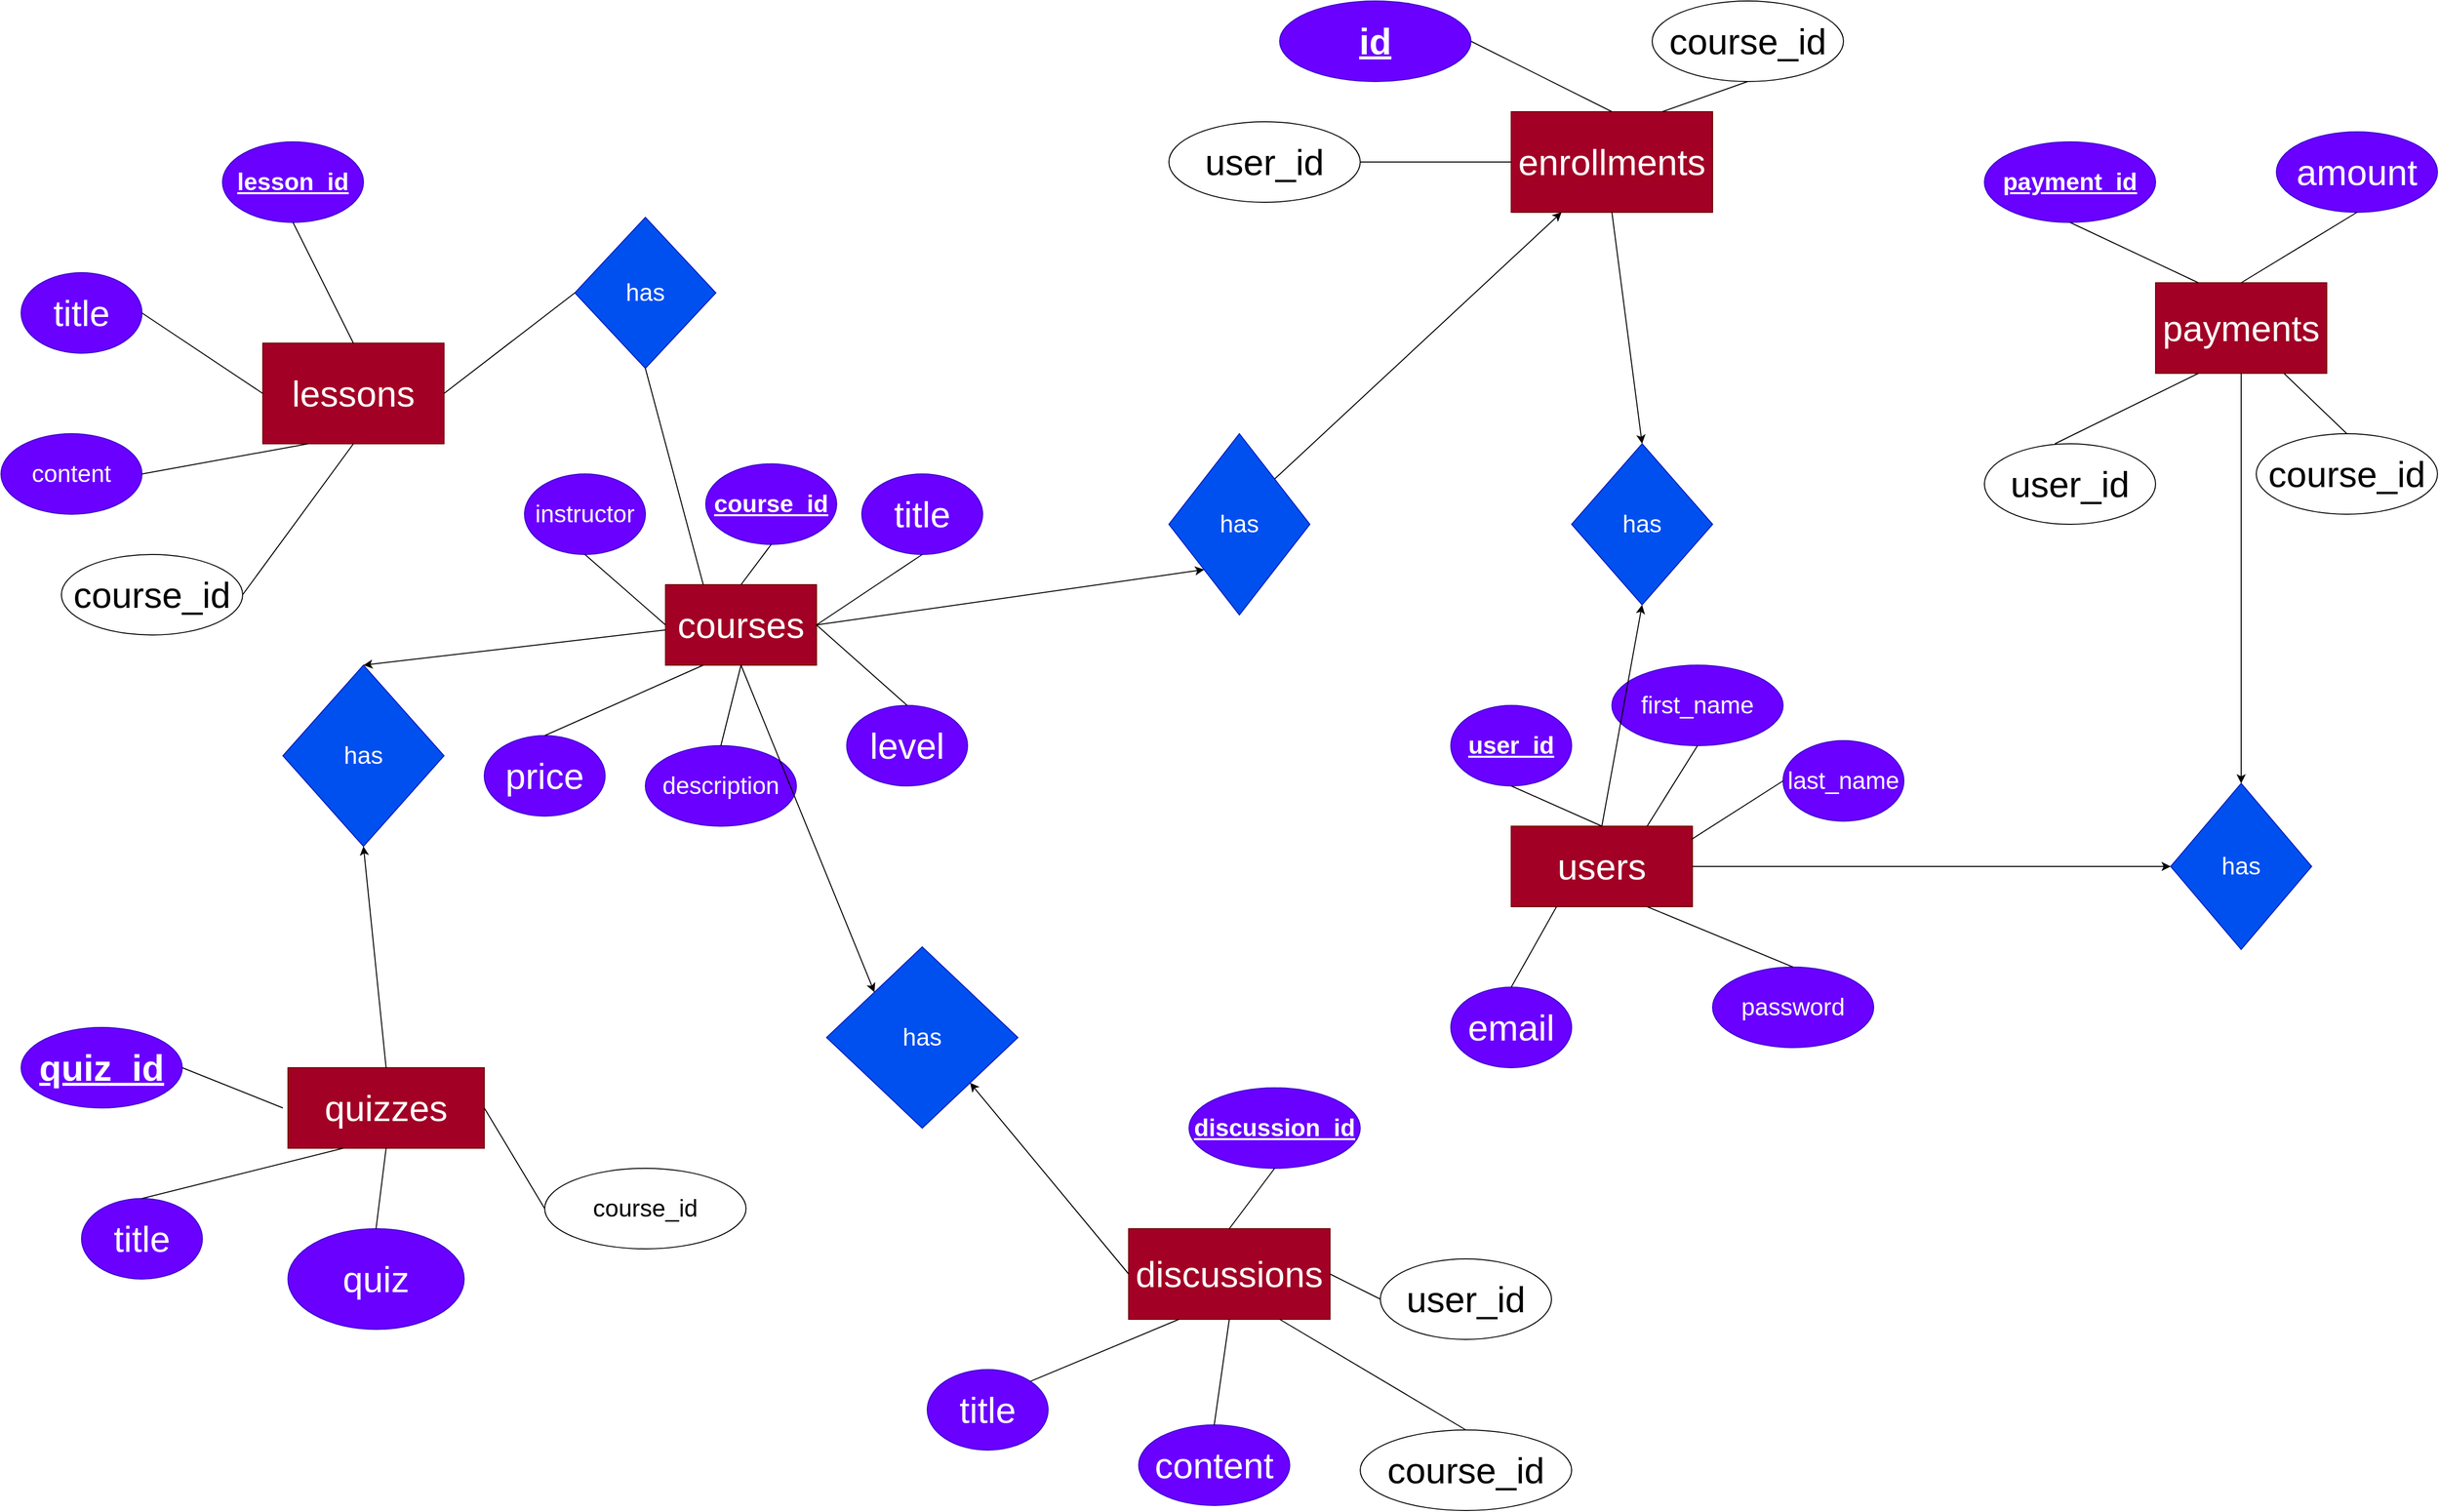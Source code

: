 <mxfile>
    <diagram id="PCKk4YiBaL6FKvD-ARiG" name="Page-1">
        <mxGraphModel dx="3382" dy="744" grid="1" gridSize="20" guides="1" tooltips="1" connect="1" arrows="1" fold="1" page="1" pageScale="1" pageWidth="1100" pageHeight="1700" background="none" math="0" shadow="0">
            <root>
                <mxCell id="0"/>
                <mxCell id="1" parent="0"/>
                <mxCell id="3" value="&lt;font style=&quot;font-size: 36px;&quot;&gt;payments&lt;/font&gt;" style="rounded=0;whiteSpace=wrap;html=1;fillColor=#a20025;fontColor=#ffffff;strokeColor=#6F0000;strokeWidth=1;" parent="1" vertex="1">
                    <mxGeometry x="500" y="315" width="170" height="90" as="geometry"/>
                </mxCell>
                <mxCell id="4" value="&lt;font style=&quot;font-size: 36px;&quot;&gt;quizzes&lt;/font&gt;" style="rounded=0;whiteSpace=wrap;html=1;fillColor=#a20025;fontColor=#ffffff;strokeColor=#6F0000;strokeWidth=1;" parent="1" vertex="1">
                    <mxGeometry x="-1355" y="1095" width="195" height="80" as="geometry"/>
                </mxCell>
                <mxCell id="5" value="&lt;font style=&quot;font-size: 36px;&quot;&gt;discussions&lt;/font&gt;" style="rounded=0;whiteSpace=wrap;html=1;fillColor=#a20025;fontColor=#ffffff;strokeColor=#6F0000;strokeWidth=1;" parent="1" vertex="1">
                    <mxGeometry x="-520" y="1255" width="200" height="90" as="geometry"/>
                </mxCell>
                <mxCell id="6" value="&lt;font style=&quot;font-size: 36px;&quot;&gt;enrollments&lt;/font&gt;" style="rounded=0;whiteSpace=wrap;html=1;fillColor=#a20025;fontColor=#ffffff;strokeColor=#6F0000;strokeWidth=1;" parent="1" vertex="1">
                    <mxGeometry x="-140" y="145" width="200" height="100" as="geometry"/>
                </mxCell>
                <mxCell id="7" value="&lt;font style=&quot;font-size: 36px;&quot;&gt;users&lt;/font&gt;" style="rounded=0;whiteSpace=wrap;html=1;fillColor=#a20025;fontColor=#ffffff;strokeColor=#6F0000;strokeWidth=1;" parent="1" vertex="1">
                    <mxGeometry x="-140" y="855" width="180" height="80" as="geometry"/>
                </mxCell>
                <mxCell id="13" value="&lt;font style=&quot;font-size: 36px;&quot;&gt;courses&lt;/font&gt;" style="rounded=0;whiteSpace=wrap;html=1;fillColor=#a20025;fontColor=#ffffff;strokeColor=#6F0000;strokeWidth=1;" parent="1" vertex="1">
                    <mxGeometry x="-980" y="615" width="150" height="80" as="geometry"/>
                </mxCell>
                <mxCell id="15" value="&lt;font style=&quot;font-size: 36px;&quot;&gt;lessons&lt;/font&gt;" style="rounded=0;whiteSpace=wrap;html=1;fillColor=#a20025;fontColor=#ffffff;strokeColor=#6F0000;strokeWidth=1;" parent="1" vertex="1">
                    <mxGeometry x="-1380" y="375" width="180" height="100" as="geometry"/>
                </mxCell>
                <mxCell id="16" value="&lt;font style=&quot;font-size: 36px;&quot;&gt;price&lt;/font&gt;" style="ellipse;whiteSpace=wrap;html=1;fillColor=#6a00ff;fontColor=#ffffff;strokeColor=#3700CC;strokeWidth=1;" parent="1" vertex="1">
                    <mxGeometry x="-1160" y="765" width="120" height="80" as="geometry"/>
                </mxCell>
                <mxCell id="17" value="&lt;font style=&quot;font-size: 24px;&quot;&gt;content&lt;/font&gt;" style="ellipse;whiteSpace=wrap;html=1;fillColor=#6a00ff;fontColor=#ffffff;strokeColor=#3700CC;strokeWidth=1;" parent="1" vertex="1">
                    <mxGeometry x="-1640" y="465" width="140" height="80" as="geometry"/>
                </mxCell>
                <mxCell id="18" value="&lt;font style=&quot;font-size: 24px;&quot;&gt;instructor&lt;/font&gt;" style="ellipse;whiteSpace=wrap;html=1;fillColor=#6a00ff;fontColor=#ffffff;strokeColor=#3700CC;strokeWidth=1;" parent="1" vertex="1">
                    <mxGeometry x="-1120" y="505" width="120" height="80" as="geometry"/>
                </mxCell>
                <mxCell id="19" value="&lt;font style=&quot;font-size: 36px;&quot;&gt;course_id&lt;/font&gt;" style="ellipse;whiteSpace=wrap;html=1;strokeWidth=1;" parent="1" vertex="1">
                    <mxGeometry x="-1580" y="585" width="180" height="80" as="geometry"/>
                </mxCell>
                <mxCell id="20" value="&lt;font style=&quot;font-size: 24px;&quot;&gt;&lt;u style=&quot;&quot;&gt;&lt;b style=&quot;&quot;&gt;lesson_id&lt;/b&gt;&lt;/u&gt;&lt;/font&gt;" style="ellipse;whiteSpace=wrap;html=1;fillColor=#6a00ff;fontColor=#ffffff;strokeColor=#3700CC;strokeWidth=1;" parent="1" vertex="1">
                    <mxGeometry x="-1420" y="175" width="140" height="80" as="geometry"/>
                </mxCell>
                <mxCell id="22" value="&lt;font style=&quot;font-size: 36px;&quot;&gt;quiz&lt;/font&gt;" style="ellipse;whiteSpace=wrap;html=1;fillColor=#6a00ff;fontColor=#ffffff;strokeColor=#3700CC;strokeWidth=1;" parent="1" vertex="1">
                    <mxGeometry x="-1355" y="1255" width="175" height="100" as="geometry"/>
                </mxCell>
                <mxCell id="23" value="&lt;font style=&quot;font-size: 36px;&quot;&gt;title&lt;/font&gt;" style="ellipse;whiteSpace=wrap;html=1;fillColor=#6a00ff;fontColor=#ffffff;strokeColor=#3700CC;strokeWidth=1;" parent="1" vertex="1">
                    <mxGeometry x="-1560" y="1225" width="120" height="80" as="geometry"/>
                </mxCell>
                <mxCell id="24" value="&lt;font style=&quot;font-size: 36px;&quot;&gt;&lt;u&gt;&lt;b&gt;quiz_id&lt;/b&gt;&lt;/u&gt;&lt;/font&gt;" style="ellipse;whiteSpace=wrap;html=1;fillColor=#6a00ff;fontColor=#ffffff;strokeColor=#3700CC;strokeWidth=1;" parent="1" vertex="1">
                    <mxGeometry x="-1620" y="1055" width="160" height="80" as="geometry"/>
                </mxCell>
                <mxCell id="25" value="&lt;font style=&quot;font-size: 36px;&quot;&gt;title&lt;/font&gt;" style="ellipse;whiteSpace=wrap;html=1;fillColor=#6a00ff;fontColor=#ffffff;strokeColor=#3700CC;strokeWidth=1;" parent="1" vertex="1">
                    <mxGeometry x="-1620" y="305" width="120" height="80" as="geometry"/>
                </mxCell>
                <mxCell id="26" value="&lt;font style=&quot;font-size: 24px;&quot;&gt;&lt;u style=&quot;&quot;&gt;&lt;b style=&quot;&quot;&gt;course_id&lt;/b&gt;&lt;/u&gt;&lt;/font&gt;" style="ellipse;whiteSpace=wrap;html=1;fillColor=#6a00ff;fontColor=#ffffff;strokeColor=#3700CC;strokeWidth=1;" parent="1" vertex="1">
                    <mxGeometry x="-940" y="495" width="130" height="80" as="geometry"/>
                </mxCell>
                <mxCell id="27" value="&lt;font style=&quot;font-size: 36px;&quot;&gt;level&lt;/font&gt;" style="ellipse;whiteSpace=wrap;html=1;fillColor=#6a00ff;fontColor=#ffffff;strokeColor=#3700CC;strokeWidth=1;" parent="1" vertex="1">
                    <mxGeometry x="-800" y="735" width="120" height="80" as="geometry"/>
                </mxCell>
                <mxCell id="29" value="&lt;font style=&quot;font-size: 36px;&quot;&gt;&lt;u&gt;&lt;b&gt;id&lt;/b&gt;&lt;/u&gt;&lt;/font&gt;" style="ellipse;whiteSpace=wrap;html=1;fillColor=#6a00ff;fontColor=#ffffff;strokeColor=#3700CC;strokeWidth=1;" parent="1" vertex="1">
                    <mxGeometry x="-370" y="35" width="190" height="80" as="geometry"/>
                </mxCell>
                <mxCell id="30" value="&lt;font style=&quot;font-size: 36px;&quot;&gt;user_id&lt;/font&gt;" style="ellipse;whiteSpace=wrap;html=1;strokeWidth=1;" parent="1" vertex="1">
                    <mxGeometry x="330" y="475" width="170" height="80" as="geometry"/>
                </mxCell>
                <mxCell id="31" value="&lt;font style=&quot;font-size: 36px;&quot;&gt;amount&lt;/font&gt;" style="ellipse;whiteSpace=wrap;html=1;fillColor=#6a00ff;fontColor=#ffffff;strokeColor=#3700CC;strokeWidth=1;" parent="1" vertex="1">
                    <mxGeometry x="620" y="165" width="160" height="80" as="geometry"/>
                </mxCell>
                <mxCell id="32" value="&lt;font style=&quot;font-size: 36px;&quot;&gt;course_id&lt;/font&gt;" style="ellipse;whiteSpace=wrap;html=1;strokeWidth=1;" parent="1" vertex="1">
                    <mxGeometry x="600" y="465" width="180" height="80" as="geometry"/>
                </mxCell>
                <mxCell id="34" value="&lt;font style=&quot;font-size: 24px;&quot;&gt;&lt;u style=&quot;&quot;&gt;&lt;b style=&quot;&quot;&gt;payment_id&lt;/b&gt;&lt;/u&gt;&lt;/font&gt;" style="ellipse;whiteSpace=wrap;html=1;fillColor=#6a00ff;fontColor=#ffffff;strokeColor=#3700CC;strokeWidth=1;" parent="1" vertex="1">
                    <mxGeometry x="330" y="175" width="170" height="80" as="geometry"/>
                </mxCell>
                <mxCell id="35" value="&lt;font style=&quot;font-size: 36px;&quot;&gt;course_id&lt;/font&gt;" style="ellipse;whiteSpace=wrap;html=1;strokeWidth=1;" parent="1" vertex="1">
                    <mxGeometry y="35" width="190" height="80" as="geometry"/>
                </mxCell>
                <mxCell id="36" value="&lt;font style=&quot;font-size: 36px;&quot;&gt;user_id&lt;/font&gt;" style="ellipse;whiteSpace=wrap;html=1;strokeWidth=1;" parent="1" vertex="1">
                    <mxGeometry x="-480" y="155" width="190" height="80" as="geometry"/>
                </mxCell>
                <mxCell id="38" value="&lt;font style=&quot;font-size: 24px;&quot;&gt;&lt;u style=&quot;&quot;&gt;&lt;b style=&quot;&quot;&gt;user_id&lt;/b&gt;&lt;/u&gt;&lt;/font&gt;" style="ellipse;whiteSpace=wrap;html=1;fillColor=#6a00ff;fontColor=#ffffff;strokeColor=#3700CC;strokeWidth=1;" parent="1" vertex="1">
                    <mxGeometry x="-200" y="735" width="120" height="80" as="geometry"/>
                </mxCell>
                <mxCell id="39" value="&lt;font style=&quot;font-size: 24px;&quot;&gt;first_name&lt;/font&gt;" style="ellipse;whiteSpace=wrap;html=1;fillColor=#6a00ff;fontColor=#ffffff;strokeColor=#3700CC;strokeWidth=1;" parent="1" vertex="1">
                    <mxGeometry x="-40" y="695" width="170" height="80" as="geometry"/>
                </mxCell>
                <mxCell id="40" value="&lt;font style=&quot;font-size: 24px;&quot;&gt;password&lt;/font&gt;" style="ellipse;whiteSpace=wrap;html=1;fillColor=#6a00ff;fontColor=#ffffff;strokeColor=#3700CC;strokeWidth=1;" parent="1" vertex="1">
                    <mxGeometry x="60" y="995" width="160" height="80" as="geometry"/>
                </mxCell>
                <mxCell id="41" value="&lt;font style=&quot;font-size: 36px;&quot;&gt;email&lt;/font&gt;" style="ellipse;whiteSpace=wrap;html=1;fillColor=#6a00ff;fontColor=#ffffff;strokeColor=#3700CC;strokeWidth=1;" parent="1" vertex="1">
                    <mxGeometry x="-200" y="1015" width="120" height="80" as="geometry"/>
                </mxCell>
                <mxCell id="42" value="&lt;font style=&quot;font-size: 24px;&quot;&gt;&lt;u style=&quot;&quot;&gt;&lt;b style=&quot;&quot;&gt;discussion_id&lt;/b&gt;&lt;/u&gt;&lt;/font&gt;" style="ellipse;whiteSpace=wrap;html=1;fillColor=#6a00ff;fontColor=#ffffff;strokeColor=#3700CC;strokeWidth=1;" parent="1" vertex="1">
                    <mxGeometry x="-460" y="1115" width="170" height="80" as="geometry"/>
                </mxCell>
                <mxCell id="43" value="&lt;font style=&quot;font-size: 36px;&quot;&gt;course_id&lt;/font&gt;" style="ellipse;whiteSpace=wrap;html=1;" parent="1" vertex="1">
                    <mxGeometry x="-290" y="1455" width="210" height="80" as="geometry"/>
                </mxCell>
                <mxCell id="44" value="&lt;font style=&quot;font-size: 36px;&quot;&gt;user_id&lt;/font&gt;" style="ellipse;whiteSpace=wrap;html=1;strokeWidth=1;" parent="1" vertex="1">
                    <mxGeometry x="-270" y="1285" width="170" height="80" as="geometry"/>
                </mxCell>
                <mxCell id="45" value="&lt;font style=&quot;font-size: 36px;&quot;&gt;title&lt;/font&gt;" style="ellipse;whiteSpace=wrap;html=1;fontSize=24;fillColor=#6a00ff;fontColor=#ffffff;strokeColor=#3700CC;strokeWidth=1;" parent="1" vertex="1">
                    <mxGeometry x="-720" y="1395" width="120" height="80" as="geometry"/>
                </mxCell>
                <mxCell id="46" value="&lt;font style=&quot;font-size: 36px;&quot;&gt;content&lt;/font&gt;" style="ellipse;whiteSpace=wrap;html=1;fontSize=24;fillColor=#6a00ff;fontColor=#ffffff;strokeColor=#3700CC;" parent="1" vertex="1">
                    <mxGeometry x="-510" y="1450" width="150" height="80" as="geometry"/>
                </mxCell>
                <mxCell id="47" value="&lt;font style=&quot;font-size: 36px;&quot;&gt;title&lt;/font&gt;" style="ellipse;whiteSpace=wrap;html=1;fontSize=24;fillColor=#6a00ff;fontColor=#ffffff;strokeColor=#3700CC;strokeWidth=1;" parent="1" vertex="1">
                    <mxGeometry x="-785" y="505" width="120" height="80" as="geometry"/>
                </mxCell>
                <mxCell id="48" value="description" style="ellipse;whiteSpace=wrap;html=1;fontSize=24;fillColor=#6a00ff;fontColor=#ffffff;strokeColor=#3700CC;strokeWidth=1;" parent="1" vertex="1">
                    <mxGeometry x="-1000" y="775" width="150" height="80" as="geometry"/>
                </mxCell>
                <mxCell id="50" value="has" style="rhombus;whiteSpace=wrap;html=1;fontSize=24;strokeWidth=1;fillColor=#0050ef;fontColor=#ffffff;strokeColor=#001DBC;" parent="1" vertex="1">
                    <mxGeometry x="-80" y="475" width="140" height="160" as="geometry"/>
                </mxCell>
                <mxCell id="51" value="has" style="rhombus;whiteSpace=wrap;html=1;fontSize=24;strokeWidth=1;perimeterSpacing=0;fillColor=#0050ef;fontColor=#ffffff;strokeColor=#001DBC;" parent="1" vertex="1">
                    <mxGeometry x="-1360" y="695" width="160" height="180" as="geometry"/>
                </mxCell>
                <mxCell id="52" value="has" style="rhombus;whiteSpace=wrap;html=1;fontSize=24;fillColor=#0050ef;fontColor=#ffffff;strokeColor=#001DBC;strokeWidth=1;" parent="1" vertex="1">
                    <mxGeometry x="-1070" y="250" width="140" height="150" as="geometry"/>
                </mxCell>
                <mxCell id="53" value="has" style="rhombus;whiteSpace=wrap;html=1;fontSize=24;strokeWidth=1;fillColor=#0050ef;fontColor=#ffffff;strokeColor=#001DBC;" parent="1" vertex="1">
                    <mxGeometry x="-480" y="465" width="140" height="180" as="geometry"/>
                </mxCell>
                <mxCell id="55" value="has" style="rhombus;whiteSpace=wrap;html=1;strokeWidth=1;fontSize=24;fillColor=#0050ef;fontColor=#ffffff;strokeColor=#001DBC;" parent="1" vertex="1">
                    <mxGeometry x="515" y="812.5" width="140" height="165" as="geometry"/>
                </mxCell>
                <mxCell id="56" value="&lt;font style=&quot;font-size: 24px;&quot;&gt;has&lt;/font&gt;" style="rhombus;whiteSpace=wrap;html=1;strokeWidth=1;fontSize=24;fillColor=#0050ef;fontColor=#ffffff;strokeColor=#001DBC;" parent="1" vertex="1">
                    <mxGeometry x="-820" y="975" width="190" height="180" as="geometry"/>
                </mxCell>
                <mxCell id="58" value="" style="endArrow=none;html=1;fontSize=36;exitX=0.5;exitY=0;exitDx=0;exitDy=0;entryX=0.5;entryY=1;entryDx=0;entryDy=0;strokeWidth=1;" parent="1" source="7" target="38" edge="1">
                    <mxGeometry width="50" height="50" relative="1" as="geometry">
                        <mxPoint x="-160" y="745" as="sourcePoint"/>
                        <mxPoint x="-110" y="695" as="targetPoint"/>
                    </mxGeometry>
                </mxCell>
                <mxCell id="72" value="" style="endArrow=none;html=1;fontSize=36;exitX=0.5;exitY=1;exitDx=0;exitDy=0;entryX=0.75;entryY=0;entryDx=0;entryDy=0;strokeWidth=1;" parent="1" source="39" target="7" edge="1">
                    <mxGeometry width="50" height="50" relative="1" as="geometry">
                        <mxPoint x="-160" y="745" as="sourcePoint"/>
                        <mxPoint x="-110" y="695" as="targetPoint"/>
                    </mxGeometry>
                </mxCell>
                <mxCell id="73" value="" style="endArrow=none;html=1;fontSize=36;exitX=0.5;exitY=0;exitDx=0;exitDy=0;entryX=0.25;entryY=1;entryDx=0;entryDy=0;strokeWidth=1;" parent="1" source="41" target="7" edge="1">
                    <mxGeometry width="50" height="50" relative="1" as="geometry">
                        <mxPoint x="-160" y="745" as="sourcePoint"/>
                        <mxPoint x="-110" y="695" as="targetPoint"/>
                    </mxGeometry>
                </mxCell>
                <mxCell id="74" value="" style="endArrow=none;html=1;fontSize=36;exitX=0.5;exitY=0;exitDx=0;exitDy=0;entryX=0.75;entryY=1;entryDx=0;entryDy=0;strokeWidth=1;" parent="1" source="40" target="7" edge="1">
                    <mxGeometry width="50" height="50" relative="1" as="geometry">
                        <mxPoint x="-160" y="745" as="sourcePoint"/>
                        <mxPoint x="-110" y="695" as="targetPoint"/>
                        <Array as="points"/>
                    </mxGeometry>
                </mxCell>
                <mxCell id="75" value="" style="endArrow=none;html=1;fontSize=36;exitX=0.5;exitY=0;exitDx=0;exitDy=0;entryX=0.75;entryY=1;entryDx=0;entryDy=0;strokeWidth=1;" parent="1" source="43" target="5" edge="1">
                    <mxGeometry width="50" height="50" relative="1" as="geometry">
                        <mxPoint x="-160" y="745" as="sourcePoint"/>
                        <mxPoint x="-110" y="695" as="targetPoint"/>
                    </mxGeometry>
                </mxCell>
                <mxCell id="76" value="" style="endArrow=none;html=1;fontSize=36;exitX=0.5;exitY=0;exitDx=0;exitDy=0;entryX=0.5;entryY=1;entryDx=0;entryDy=0;strokeWidth=1;" parent="1" source="46" target="5" edge="1">
                    <mxGeometry width="50" height="50" relative="1" as="geometry">
                        <mxPoint x="-160" y="745" as="sourcePoint"/>
                        <mxPoint x="-110" y="695" as="targetPoint"/>
                    </mxGeometry>
                </mxCell>
                <mxCell id="77" value="" style="endArrow=none;html=1;fontSize=36;exitX=1;exitY=0;exitDx=0;exitDy=0;entryX=0.25;entryY=1;entryDx=0;entryDy=0;strokeWidth=1;" parent="1" source="45" target="5" edge="1">
                    <mxGeometry width="50" height="50" relative="1" as="geometry">
                        <mxPoint x="-160" y="745" as="sourcePoint"/>
                        <mxPoint x="-110" y="695" as="targetPoint"/>
                    </mxGeometry>
                </mxCell>
                <mxCell id="78" value="" style="endArrow=none;html=1;fontSize=36;exitX=0.5;exitY=0;exitDx=0;exitDy=0;entryX=0.5;entryY=1;entryDx=0;entryDy=0;strokeWidth=1;" parent="1" source="5" target="42" edge="1">
                    <mxGeometry width="50" height="50" relative="1" as="geometry">
                        <mxPoint x="-160" y="745" as="sourcePoint"/>
                        <mxPoint x="-110" y="695" as="targetPoint"/>
                    </mxGeometry>
                </mxCell>
                <mxCell id="79" value="" style="endArrow=none;html=1;fontSize=36;exitX=1;exitY=0.5;exitDx=0;exitDy=0;entryX=0;entryY=0.5;entryDx=0;entryDy=0;strokeWidth=1;" parent="1" source="5" target="44" edge="1">
                    <mxGeometry width="50" height="50" relative="1" as="geometry">
                        <mxPoint x="-160" y="745" as="sourcePoint"/>
                        <mxPoint x="-110" y="695" as="targetPoint"/>
                    </mxGeometry>
                </mxCell>
                <mxCell id="80" value="" style="endArrow=none;html=1;fontSize=36;exitX=1;exitY=0.5;exitDx=0;exitDy=0;strokeWidth=1;" parent="1" source="24" edge="1">
                    <mxGeometry width="50" height="50" relative="1" as="geometry">
                        <mxPoint x="-160" y="745" as="sourcePoint"/>
                        <mxPoint x="-1360" y="1135" as="targetPoint"/>
                    </mxGeometry>
                </mxCell>
                <mxCell id="81" value="" style="endArrow=none;html=1;fontSize=36;exitX=0.5;exitY=0;exitDx=0;exitDy=0;strokeWidth=1;" parent="1" source="23" edge="1">
                    <mxGeometry width="50" height="50" relative="1" as="geometry">
                        <mxPoint x="-160" y="745" as="sourcePoint"/>
                        <mxPoint x="-1300" y="1175" as="targetPoint"/>
                    </mxGeometry>
                </mxCell>
                <mxCell id="82" value="" style="endArrow=none;html=1;fontSize=36;exitX=0.5;exitY=0;exitDx=0;exitDy=0;entryX=0.5;entryY=1;entryDx=0;entryDy=0;strokeWidth=1;" parent="1" source="22" target="4" edge="1">
                    <mxGeometry width="50" height="50" relative="1" as="geometry">
                        <mxPoint x="-160" y="745" as="sourcePoint"/>
                        <mxPoint x="-110" y="695" as="targetPoint"/>
                        <Array as="points"/>
                    </mxGeometry>
                </mxCell>
                <mxCell id="84" value="" style="endArrow=none;html=1;fontSize=36;exitX=0;exitY=0.5;exitDx=0;exitDy=0;entryX=0.5;entryY=1;entryDx=0;entryDy=0;strokeWidth=1;" parent="1" source="13" target="18" edge="1">
                    <mxGeometry width="50" height="50" relative="1" as="geometry">
                        <mxPoint x="-160" y="745" as="sourcePoint"/>
                        <mxPoint x="-110" y="695" as="targetPoint"/>
                    </mxGeometry>
                </mxCell>
                <mxCell id="85" value="" style="endArrow=none;html=1;fontSize=36;exitX=0.5;exitY=0;exitDx=0;exitDy=0;entryX=0.5;entryY=1;entryDx=0;entryDy=0;strokeWidth=1;" parent="1" source="13" target="26" edge="1">
                    <mxGeometry width="50" height="50" relative="1" as="geometry">
                        <mxPoint x="-160" y="745" as="sourcePoint"/>
                        <mxPoint x="-110" y="695" as="targetPoint"/>
                    </mxGeometry>
                </mxCell>
                <mxCell id="86" value="" style="endArrow=none;html=1;fontSize=36;exitX=1;exitY=0.5;exitDx=0;exitDy=0;entryX=0.5;entryY=1;entryDx=0;entryDy=0;strokeWidth=1;" parent="1" source="13" target="47" edge="1">
                    <mxGeometry width="50" height="50" relative="1" as="geometry">
                        <mxPoint x="-160" y="745" as="sourcePoint"/>
                        <mxPoint x="-110" y="695" as="targetPoint"/>
                    </mxGeometry>
                </mxCell>
                <mxCell id="87" value="" style="endArrow=none;html=1;fontSize=36;exitX=0.5;exitY=0;exitDx=0;exitDy=0;entryX=0.25;entryY=1;entryDx=0;entryDy=0;strokeWidth=1;" parent="1" source="16" target="13" edge="1">
                    <mxGeometry width="50" height="50" relative="1" as="geometry">
                        <mxPoint x="-160" y="745" as="sourcePoint"/>
                        <mxPoint x="-110" y="695" as="targetPoint"/>
                    </mxGeometry>
                </mxCell>
                <mxCell id="88" value="" style="endArrow=none;html=1;fontSize=36;exitX=0.5;exitY=0;exitDx=0;exitDy=0;entryX=0.5;entryY=1;entryDx=0;entryDy=0;strokeWidth=1;" parent="1" source="48" target="13" edge="1">
                    <mxGeometry width="50" height="50" relative="1" as="geometry">
                        <mxPoint x="-160" y="745" as="sourcePoint"/>
                        <mxPoint x="-110" y="695" as="targetPoint"/>
                    </mxGeometry>
                </mxCell>
                <mxCell id="89" value="" style="endArrow=none;html=1;fontSize=36;exitX=0.5;exitY=0;exitDx=0;exitDy=0;entryX=1;entryY=0.5;entryDx=0;entryDy=0;strokeWidth=1;" parent="1" source="27" target="13" edge="1">
                    <mxGeometry width="50" height="50" relative="1" as="geometry">
                        <mxPoint x="-160" y="745" as="sourcePoint"/>
                        <mxPoint x="-110" y="695" as="targetPoint"/>
                    </mxGeometry>
                </mxCell>
                <mxCell id="90" value="" style="endArrow=none;html=1;fontSize=36;exitX=1;exitY=0.5;exitDx=0;exitDy=0;entryX=0.5;entryY=1;entryDx=0;entryDy=0;strokeWidth=1;" parent="1" source="19" target="15" edge="1">
                    <mxGeometry width="50" height="50" relative="1" as="geometry">
                        <mxPoint x="-160" y="745" as="sourcePoint"/>
                        <mxPoint x="-110" y="695" as="targetPoint"/>
                    </mxGeometry>
                </mxCell>
                <mxCell id="91" value="" style="endArrow=none;html=1;fontSize=36;exitX=1;exitY=0.5;exitDx=0;exitDy=0;entryX=0.25;entryY=1;entryDx=0;entryDy=0;strokeWidth=1;" parent="1" source="17" target="15" edge="1">
                    <mxGeometry width="50" height="50" relative="1" as="geometry">
                        <mxPoint x="-160" y="745" as="sourcePoint"/>
                        <mxPoint x="-110" y="695" as="targetPoint"/>
                    </mxGeometry>
                </mxCell>
                <mxCell id="92" value="" style="endArrow=none;html=1;fontSize=36;exitX=1;exitY=0.5;exitDx=0;exitDy=0;entryX=0;entryY=0.5;entryDx=0;entryDy=0;strokeWidth=1;" parent="1" source="25" target="15" edge="1">
                    <mxGeometry width="50" height="50" relative="1" as="geometry">
                        <mxPoint x="-160" y="745" as="sourcePoint"/>
                        <mxPoint x="-110" y="695" as="targetPoint"/>
                    </mxGeometry>
                </mxCell>
                <mxCell id="93" value="" style="endArrow=none;html=1;fontSize=36;exitX=0.5;exitY=1;exitDx=0;exitDy=0;entryX=0.5;entryY=0;entryDx=0;entryDy=0;strokeWidth=1;" parent="1" source="20" target="15" edge="1">
                    <mxGeometry width="50" height="50" relative="1" as="geometry">
                        <mxPoint x="-160" y="745" as="sourcePoint"/>
                        <mxPoint x="-110" y="695" as="targetPoint"/>
                    </mxGeometry>
                </mxCell>
                <mxCell id="94" value="" style="endArrow=none;html=1;fontSize=36;entryX=0.5;entryY=1;entryDx=0;entryDy=0;exitX=0.75;exitY=0;exitDx=0;exitDy=0;strokeWidth=1;" parent="1" source="6" target="35" edge="1">
                    <mxGeometry width="50" height="50" relative="1" as="geometry">
                        <mxPoint x="-310" y="615" as="sourcePoint"/>
                        <mxPoint x="-260" y="565" as="targetPoint"/>
                    </mxGeometry>
                </mxCell>
                <mxCell id="95" value="" style="endArrow=none;html=1;fontSize=36;entryX=0.5;entryY=0;entryDx=0;entryDy=0;exitX=1;exitY=0.5;exitDx=0;exitDy=0;strokeWidth=1;" parent="1" source="29" target="6" edge="1">
                    <mxGeometry width="50" height="50" relative="1" as="geometry">
                        <mxPoint x="-310" y="615" as="sourcePoint"/>
                        <mxPoint x="-260" y="565" as="targetPoint"/>
                    </mxGeometry>
                </mxCell>
                <mxCell id="96" value="" style="endArrow=none;html=1;fontSize=36;entryX=1;entryY=0.5;entryDx=0;entryDy=0;strokeWidth=1;exitX=0;exitY=0.5;exitDx=0;exitDy=0;" parent="1" source="6" target="36" edge="1">
                    <mxGeometry width="50" height="50" relative="1" as="geometry">
                        <mxPoint x="-310" y="615" as="sourcePoint"/>
                        <mxPoint x="-260" y="565" as="targetPoint"/>
                    </mxGeometry>
                </mxCell>
                <mxCell id="97" value="" style="endArrow=none;html=1;fontSize=36;entryX=0.75;entryY=1;entryDx=0;entryDy=0;exitX=0.5;exitY=0;exitDx=0;exitDy=0;strokeWidth=1;" parent="1" source="32" target="3" edge="1">
                    <mxGeometry width="50" height="50" relative="1" as="geometry">
                        <mxPoint x="-280" y="745" as="sourcePoint"/>
                        <mxPoint x="-230" y="695" as="targetPoint"/>
                    </mxGeometry>
                </mxCell>
                <mxCell id="98" value="" style="endArrow=none;html=1;fontSize=36;entryX=0.25;entryY=1;entryDx=0;entryDy=0;strokeWidth=1;" parent="1" target="3" edge="1">
                    <mxGeometry width="50" height="50" relative="1" as="geometry">
                        <mxPoint x="400" y="475" as="sourcePoint"/>
                        <mxPoint x="-230" y="695" as="targetPoint"/>
                    </mxGeometry>
                </mxCell>
                <mxCell id="99" value="" style="endArrow=none;html=1;fontSize=36;entryX=0.5;entryY=1;entryDx=0;entryDy=0;exitX=0.25;exitY=0;exitDx=0;exitDy=0;strokeWidth=1;" parent="1" source="3" target="34" edge="1">
                    <mxGeometry width="50" height="50" relative="1" as="geometry">
                        <mxPoint x="-280" y="745" as="sourcePoint"/>
                        <mxPoint x="-230" y="695" as="targetPoint"/>
                    </mxGeometry>
                </mxCell>
                <mxCell id="100" value="" style="endArrow=none;html=1;fontSize=36;entryX=0.5;entryY=1;entryDx=0;entryDy=0;exitX=0.5;exitY=0;exitDx=0;exitDy=0;strokeWidth=1;" parent="1" source="3" target="31" edge="1">
                    <mxGeometry width="50" height="50" relative="1" as="geometry">
                        <mxPoint x="-280" y="745" as="sourcePoint"/>
                        <mxPoint x="-230" y="695" as="targetPoint"/>
                    </mxGeometry>
                </mxCell>
                <mxCell id="101" value="" style="endArrow=none;html=1;fontSize=36;exitX=1;exitY=0.5;exitDx=0;exitDy=0;entryX=0;entryY=0.5;entryDx=0;entryDy=0;endSize=6;strokeWidth=1;jumpSize=6;" parent="1" source="15" target="52" edge="1">
                    <mxGeometry width="50" height="50" relative="1" as="geometry">
                        <mxPoint x="-280" y="745" as="sourcePoint"/>
                        <mxPoint x="-230" y="695" as="targetPoint"/>
                        <Array as="points"/>
                    </mxGeometry>
                </mxCell>
                <mxCell id="102" value="" style="endArrow=none;html=1;fontSize=36;exitX=0.5;exitY=1;exitDx=0;exitDy=0;entryX=0.25;entryY=0;entryDx=0;entryDy=0;fontStyle=1;strokeWidth=1;" parent="1" source="52" target="13" edge="1">
                    <mxGeometry width="50" height="50" relative="1" as="geometry">
                        <mxPoint x="-280" y="745" as="sourcePoint"/>
                        <mxPoint x="-230" y="695" as="targetPoint"/>
                    </mxGeometry>
                </mxCell>
                <mxCell id="106" value="" style="endArrow=classic;html=1;strokeWidth=1;fontSize=36;endSize=6;entryX=0;entryY=0.5;entryDx=0;entryDy=0;exitX=1;exitY=0.5;exitDx=0;exitDy=0;" parent="1" source="7" target="55" edge="1">
                    <mxGeometry width="50" height="50" relative="1" as="geometry">
                        <mxPoint x="160" y="730" as="sourcePoint"/>
                        <mxPoint x="210" y="680" as="targetPoint"/>
                    </mxGeometry>
                </mxCell>
                <mxCell id="107" value="" style="endArrow=classic;html=1;strokeWidth=1;fontSize=36;endSize=6;entryX=0.5;entryY=0;entryDx=0;entryDy=0;exitX=0.5;exitY=1;exitDx=0;exitDy=0;" parent="1" source="3" target="55" edge="1">
                    <mxGeometry width="50" height="50" relative="1" as="geometry">
                        <mxPoint x="160" y="730" as="sourcePoint"/>
                        <mxPoint x="210" y="680" as="targetPoint"/>
                    </mxGeometry>
                </mxCell>
                <mxCell id="108" value="" style="endArrow=classic;html=1;strokeWidth=1;fontSize=36;endSize=6;jumpSize=6;entryX=1;entryY=1;entryDx=0;entryDy=0;exitX=0;exitY=0.5;exitDx=0;exitDy=0;" parent="1" source="5" target="56" edge="1">
                    <mxGeometry width="50" height="50" relative="1" as="geometry">
                        <mxPoint x="-280" y="1220" as="sourcePoint"/>
                        <mxPoint x="190" y="640" as="targetPoint"/>
                    </mxGeometry>
                </mxCell>
                <mxCell id="109" value="" style="endArrow=classic;html=1;strokeWidth=1;fontSize=36;endSize=6;jumpSize=6;exitX=0.5;exitY=1;exitDx=0;exitDy=0;entryX=0;entryY=0;entryDx=0;entryDy=0;" parent="1" source="13" target="56" edge="1">
                    <mxGeometry width="50" height="50" relative="1" as="geometry">
                        <mxPoint x="140" y="690" as="sourcePoint"/>
                        <mxPoint x="190" y="640" as="targetPoint"/>
                    </mxGeometry>
                </mxCell>
                <mxCell id="110" value="" style="endArrow=classic;html=1;strokeWidth=1;fontSize=36;endSize=6;jumpSize=6;exitX=1;exitY=0.5;exitDx=0;exitDy=0;entryX=0;entryY=1;entryDx=0;entryDy=0;" parent="1" source="13" target="53" edge="1">
                    <mxGeometry width="50" height="50" relative="1" as="geometry">
                        <mxPoint x="-480" y="720" as="sourcePoint"/>
                        <mxPoint x="190" y="640" as="targetPoint"/>
                    </mxGeometry>
                </mxCell>
                <mxCell id="111" value="" style="endArrow=classic;html=1;strokeWidth=1;fontSize=36;endSize=6;jumpSize=6;exitX=1;exitY=0;exitDx=0;exitDy=0;entryX=0.25;entryY=1;entryDx=0;entryDy=0;" parent="1" source="53" target="6" edge="1">
                    <mxGeometry width="50" height="50" relative="1" as="geometry">
                        <mxPoint x="140" y="690" as="sourcePoint"/>
                        <mxPoint x="190" y="640" as="targetPoint"/>
                    </mxGeometry>
                </mxCell>
                <mxCell id="112" value="" style="endArrow=classic;html=1;strokeWidth=1;fontSize=36;endSize=6;jumpSize=6;exitX=0.5;exitY=0;exitDx=0;exitDy=0;entryX=0.5;entryY=1;entryDx=0;entryDy=0;" parent="1" source="7" target="50" edge="1">
                    <mxGeometry width="50" height="50" relative="1" as="geometry">
                        <mxPoint x="140" y="690" as="sourcePoint"/>
                        <mxPoint x="190" y="640" as="targetPoint"/>
                    </mxGeometry>
                </mxCell>
                <mxCell id="113" value="" style="endArrow=classic;html=1;strokeWidth=1;fontSize=36;endSize=6;jumpSize=6;exitX=0.5;exitY=1;exitDx=0;exitDy=0;entryX=0.5;entryY=0;entryDx=0;entryDy=0;" parent="1" source="6" target="50" edge="1">
                    <mxGeometry width="50" height="50" relative="1" as="geometry">
                        <mxPoint x="140" y="690" as="sourcePoint"/>
                        <mxPoint x="190" y="640" as="targetPoint"/>
                    </mxGeometry>
                </mxCell>
                <mxCell id="114" value="" style="endArrow=classic;html=1;strokeWidth=1;fontSize=36;endSize=6;jumpSize=6;entryX=0.5;entryY=0;entryDx=0;entryDy=0;" parent="1" target="51" edge="1">
                    <mxGeometry width="50" height="50" relative="1" as="geometry">
                        <mxPoint x="-980" y="660" as="sourcePoint"/>
                        <mxPoint x="190" y="640" as="targetPoint"/>
                    </mxGeometry>
                </mxCell>
                <mxCell id="115" value="" style="endArrow=classic;html=1;strokeWidth=1;fontSize=36;endSize=6;jumpSize=6;exitX=0.5;exitY=0;exitDx=0;exitDy=0;entryX=0.5;entryY=1;entryDx=0;entryDy=0;" parent="1" source="4" target="51" edge="1">
                    <mxGeometry width="50" height="50" relative="1" as="geometry">
                        <mxPoint x="140" y="690" as="sourcePoint"/>
                        <mxPoint x="190" y="640" as="targetPoint"/>
                    </mxGeometry>
                </mxCell>
                <mxCell id="116" value="last_name" style="ellipse;whiteSpace=wrap;html=1;fontSize=24;fillColor=#6a00ff;fontColor=#ffffff;strokeColor=#3700CC;" vertex="1" parent="1">
                    <mxGeometry x="130" y="770" width="120" height="80" as="geometry"/>
                </mxCell>
                <mxCell id="118" value="" style="endArrow=none;html=1;fontSize=24;entryX=0;entryY=0.5;entryDx=0;entryDy=0;exitX=0.994;exitY=0.165;exitDx=0;exitDy=0;exitPerimeter=0;" edge="1" parent="1" source="7" target="116">
                    <mxGeometry width="50" height="50" relative="1" as="geometry">
                        <mxPoint x="-60" y="970" as="sourcePoint"/>
                        <mxPoint x="-10" y="920" as="targetPoint"/>
                    </mxGeometry>
                </mxCell>
                <mxCell id="119" value="course_id" style="ellipse;whiteSpace=wrap;html=1;fontSize=24;" vertex="1" parent="1">
                    <mxGeometry x="-1100" y="1195" width="200" height="80" as="geometry"/>
                </mxCell>
                <mxCell id="120" value="" style="endArrow=none;html=1;fontSize=24;exitX=0;exitY=0.5;exitDx=0;exitDy=0;entryX=1;entryY=0.5;entryDx=0;entryDy=0;" edge="1" parent="1" source="119" target="4">
                    <mxGeometry width="50" height="50" relative="1" as="geometry">
                        <mxPoint x="-1320" y="1010" as="sourcePoint"/>
                        <mxPoint x="-1270" y="960" as="targetPoint"/>
                    </mxGeometry>
                </mxCell>
            </root>
        </mxGraphModel>
    </diagram>
</mxfile>
